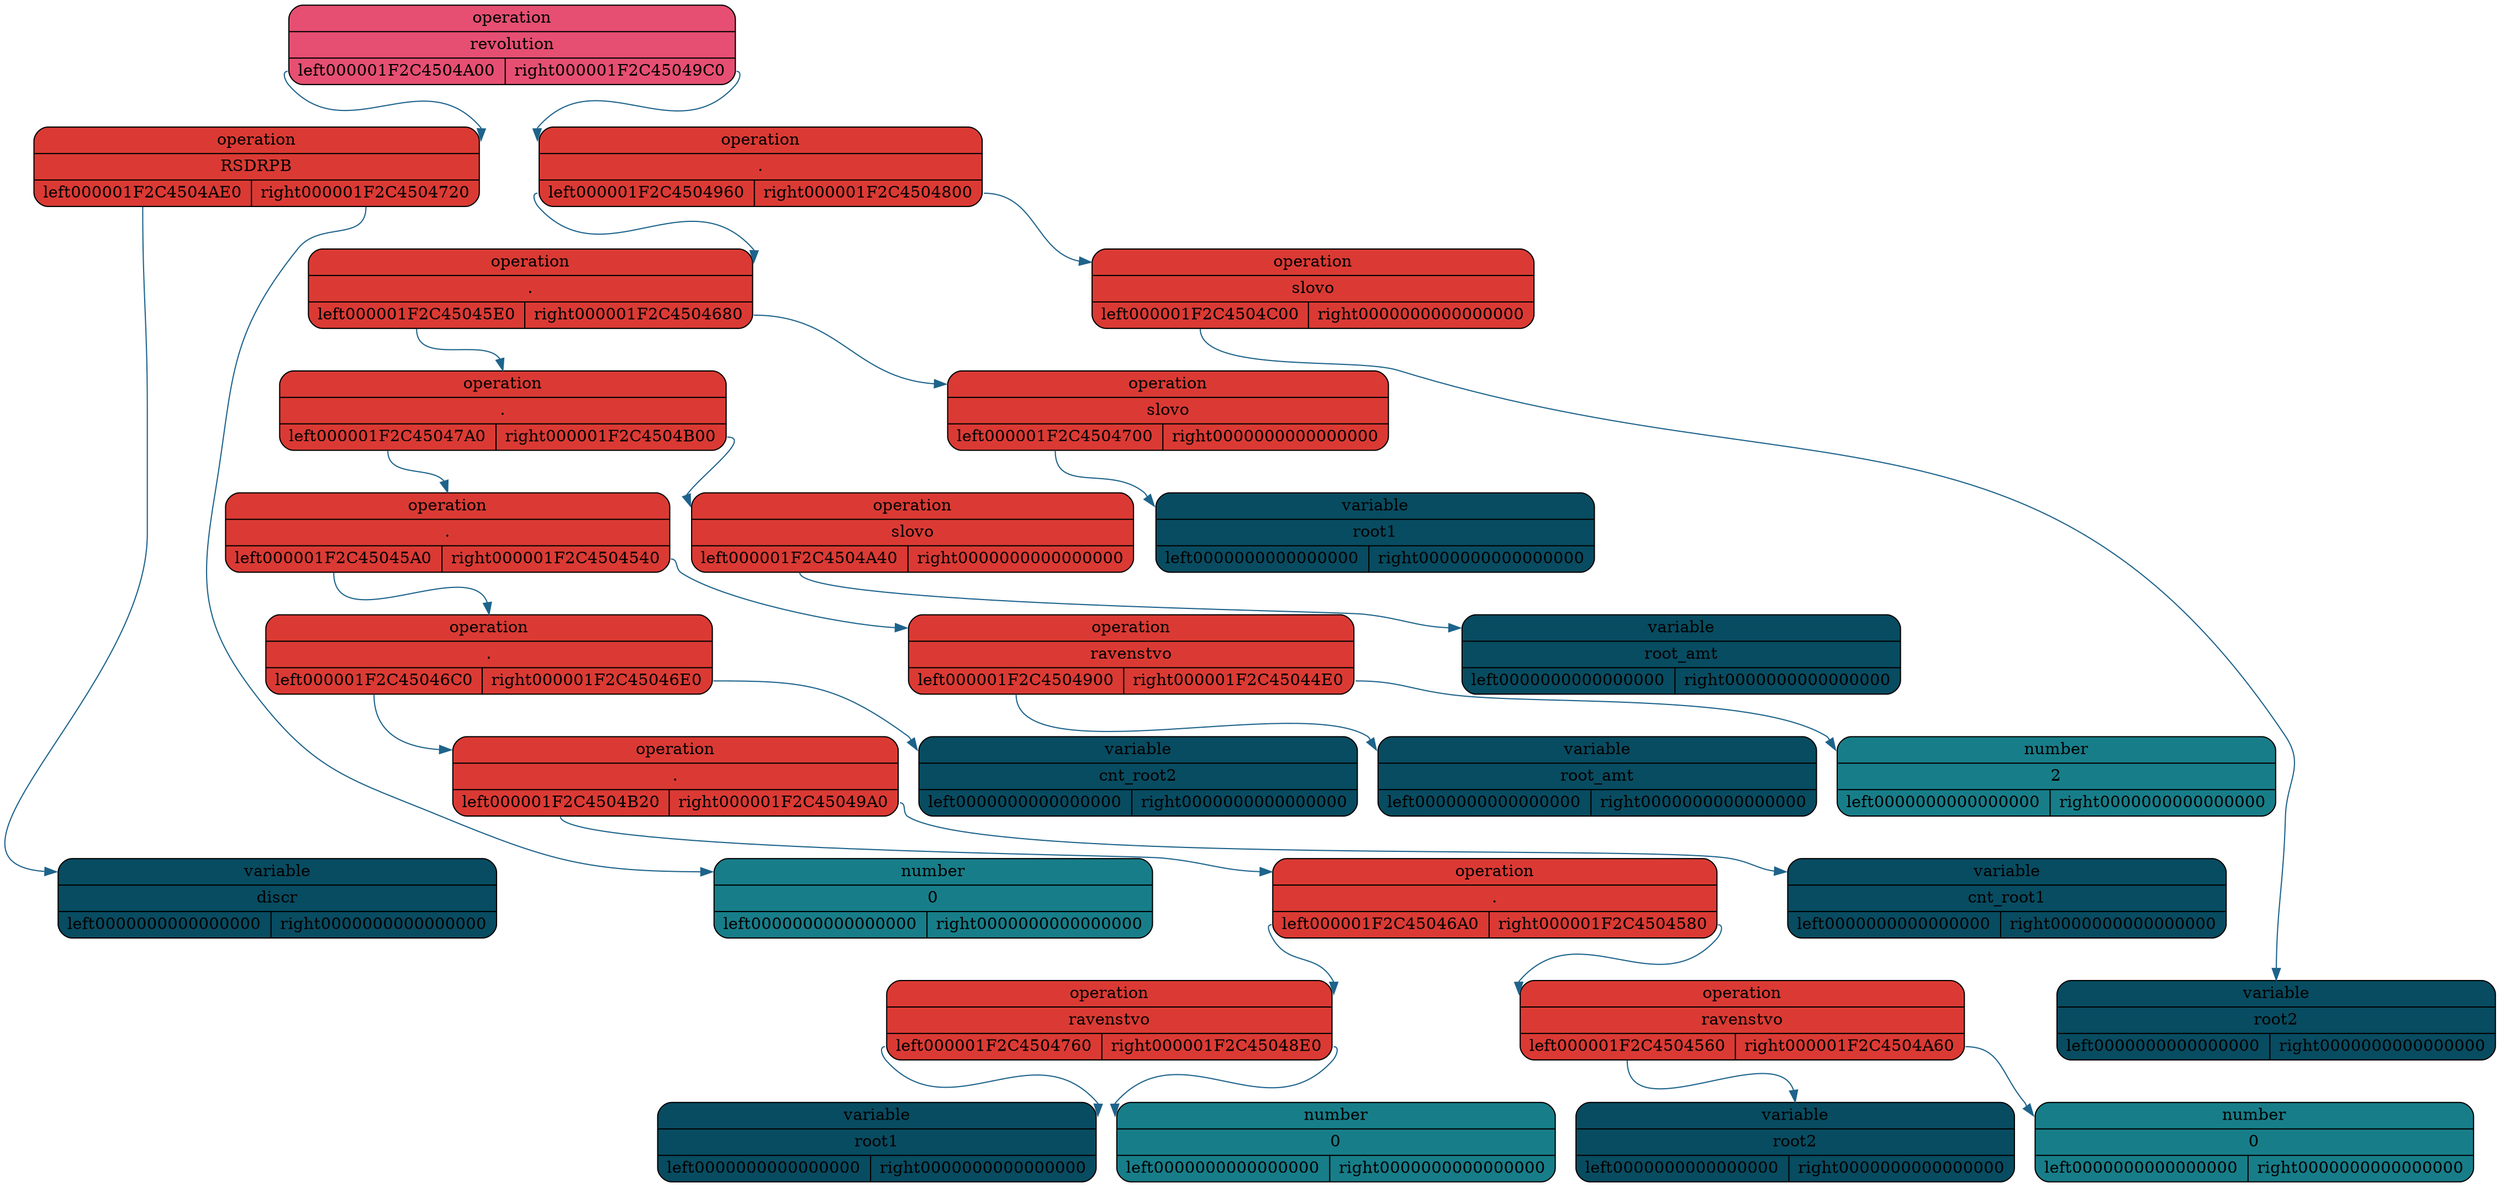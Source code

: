 digraph G
{
	node [shape = Mrecord; fillcolor = "#9FDFDA";];
	node000001F2C4504620 [style = filled; fillcolor = "#E64F72"; label = "{<f0> operation | revolution  |{<f1> left000001F2C4504A00 | <f2> right000001F2C45049C0}} "];
	node000001F2C4504A00 [style = filled; fillcolor = "#DB3A34"; label = "{<f0> operation | RSDRPB  |{<f1> left000001F2C4504AE0 | <f2> right000001F2C4504720}} "];
	node000001F2C4504AE0 [style = filled; fillcolor = "#084C61"; label = "{<f0> variable | discr  |{<f1> left0000000000000000 | <f2> right0000000000000000}} "];
	node000001F2C4504720 [style = filled; fillcolor = "#177E89"; label = "{<f0> number | 0  |{<f1> left0000000000000000 | <f2> right0000000000000000}} "];
	node000001F2C45049C0 [style = filled; fillcolor = "#DB3A34"; label = "{<f0> operation | .  |{<f1> left000001F2C4504960 | <f2> right000001F2C4504800}} "];
	node000001F2C4504960 [style = filled; fillcolor = "#DB3A34"; label = "{<f0> operation | .  |{<f1> left000001F2C45045E0 | <f2> right000001F2C4504680}} "];
	node000001F2C45045E0 [style = filled; fillcolor = "#DB3A34"; label = "{<f0> operation | .  |{<f1> left000001F2C45047A0 | <f2> right000001F2C4504B00}} "];
	node000001F2C45047A0 [style = filled; fillcolor = "#DB3A34"; label = "{<f0> operation | .  |{<f1> left000001F2C45045A0 | <f2> right000001F2C4504540}} "];
	node000001F2C45045A0 [style = filled; fillcolor = "#DB3A34"; label = "{<f0> operation | .  |{<f1> left000001F2C45046C0 | <f2> right000001F2C45046E0}} "];
	node000001F2C45046C0 [style = filled; fillcolor = "#DB3A34"; label = "{<f0> operation | .  |{<f1> left000001F2C4504B20 | <f2> right000001F2C45049A0}} "];
	node000001F2C4504B20 [style = filled; fillcolor = "#DB3A34"; label = "{<f0> operation | .  |{<f1> left000001F2C45046A0 | <f2> right000001F2C4504580}} "];
	node000001F2C45046A0 [style = filled; fillcolor = "#DB3A34"; label = "{<f0> operation | ravenstvo  |{<f1> left000001F2C4504760 | <f2> right000001F2C45048E0}} "];
	node000001F2C4504760 [style = filled; fillcolor = "#084C61"; label = "{<f0> variable | root1  |{<f1> left0000000000000000 | <f2> right0000000000000000}} "];
	node000001F2C45048E0 [style = filled; fillcolor = "#177E89"; label = "{<f0> number | 0  |{<f1> left0000000000000000 | <f2> right0000000000000000}} "];
	node000001F2C4504580 [style = filled; fillcolor = "#DB3A34"; label = "{<f0> operation | ravenstvo  |{<f1> left000001F2C4504560 | <f2> right000001F2C4504A60}} "];
	node000001F2C4504560 [style = filled; fillcolor = "#084C61"; label = "{<f0> variable | root2  |{<f1> left0000000000000000 | <f2> right0000000000000000}} "];
	node000001F2C4504A60 [style = filled; fillcolor = "#177E89"; label = "{<f0> number | 0  |{<f1> left0000000000000000 | <f2> right0000000000000000}} "];
	node000001F2C45049A0 [style = filled; fillcolor = "#084C61"; label = "{<f0> variable | cnt_root1  |{<f1> left0000000000000000 | <f2> right0000000000000000}} "];
	node000001F2C45046E0 [style = filled; fillcolor = "#084C61"; label = "{<f0> variable | cnt_root2  |{<f1> left0000000000000000 | <f2> right0000000000000000}} "];
	node000001F2C4504540 [style = filled; fillcolor = "#DB3A34"; label = "{<f0> operation | ravenstvo  |{<f1> left000001F2C4504900 | <f2> right000001F2C45044E0}} "];
	node000001F2C4504900 [style = filled; fillcolor = "#084C61"; label = "{<f0> variable | root_amt  |{<f1> left0000000000000000 | <f2> right0000000000000000}} "];
	node000001F2C45044E0 [style = filled; fillcolor = "#177E89"; label = "{<f0> number | 2  |{<f1> left0000000000000000 | <f2> right0000000000000000}} "];
	node000001F2C4504B00 [style = filled; fillcolor = "#DB3A34"; label = "{<f0> operation | slovo  |{<f1> left000001F2C4504A40 | <f2> right0000000000000000}} "];
	node000001F2C4504A40 [style = filled; fillcolor = "#084C61"; label = "{<f0> variable | root_amt  |{<f1> left0000000000000000 | <f2> right0000000000000000}} "];
	node000001F2C4504680 [style = filled; fillcolor = "#DB3A34"; label = "{<f0> operation | slovo  |{<f1> left000001F2C4504700 | <f2> right0000000000000000}} "];
	node000001F2C4504700 [style = filled; fillcolor = "#084C61"; label = "{<f0> variable | root1  |{<f1> left0000000000000000 | <f2> right0000000000000000}} "];
	node000001F2C4504800 [style = filled; fillcolor = "#DB3A34"; label = "{<f0> operation | slovo  |{<f1> left000001F2C4504C00 | <f2> right0000000000000000}} "];
	node000001F2C4504C00 [style = filled; fillcolor = "#084C61"; label = "{<f0> variable | root2  |{<f1> left0000000000000000 | <f2> right0000000000000000}} "];

	{rank = same; node000001F2C4504A00; node000001F2C45049C0}
	node000001F2C4504620:<f1> -> node000001F2C4504A00:<f0> [weight = 0.15; color = "#1D638B";];
	{rank = same; node000001F2C4504AE0; node000001F2C4504720}
	node000001F2C4504A00:<f1> -> node000001F2C4504AE0:<f0> [weight = 0.15; color = "#1D638B";];
	node000001F2C4504A00:<f2> -> node000001F2C4504720:<f0> [weight = 0.15; color = "#1D638B";];
	node000001F2C4504620:<f2> -> node000001F2C45049C0:<f0> [weight = 0.15; color = "#1D638B";];
	{rank = same; node000001F2C4504960; node000001F2C4504800}
	node000001F2C45049C0:<f1> -> node000001F2C4504960:<f0> [weight = 0.15; color = "#1D638B";];
	{rank = same; node000001F2C45045E0; node000001F2C4504680}
	node000001F2C4504960:<f1> -> node000001F2C45045E0:<f0> [weight = 0.15; color = "#1D638B";];
	{rank = same; node000001F2C45047A0; node000001F2C4504B00}
	node000001F2C45045E0:<f1> -> node000001F2C45047A0:<f0> [weight = 0.15; color = "#1D638B";];
	{rank = same; node000001F2C45045A0; node000001F2C4504540}
	node000001F2C45047A0:<f1> -> node000001F2C45045A0:<f0> [weight = 0.15; color = "#1D638B";];
	{rank = same; node000001F2C45046C0; node000001F2C45046E0}
	node000001F2C45045A0:<f1> -> node000001F2C45046C0:<f0> [weight = 0.15; color = "#1D638B";];
	{rank = same; node000001F2C4504B20; node000001F2C45049A0}
	node000001F2C45046C0:<f1> -> node000001F2C4504B20:<f0> [weight = 0.15; color = "#1D638B";];
	{rank = same; node000001F2C45046A0; node000001F2C4504580}
	node000001F2C4504B20:<f1> -> node000001F2C45046A0:<f0> [weight = 0.15; color = "#1D638B";];
	{rank = same; node000001F2C4504760; node000001F2C45048E0}
	node000001F2C45046A0:<f1> -> node000001F2C4504760:<f0> [weight = 0.15; color = "#1D638B";];
	node000001F2C45046A0:<f2> -> node000001F2C45048E0:<f0> [weight = 0.15; color = "#1D638B";];
	node000001F2C4504B20:<f2> -> node000001F2C4504580:<f0> [weight = 0.15; color = "#1D638B";];
	{rank = same; node000001F2C4504560; node000001F2C4504A60}
	node000001F2C4504580:<f1> -> node000001F2C4504560:<f0> [weight = 0.15; color = "#1D638B";];
	node000001F2C4504580:<f2> -> node000001F2C4504A60:<f0> [weight = 0.15; color = "#1D638B";];
	node000001F2C45046C0:<f2> -> node000001F2C45049A0:<f0> [weight = 0.15; color = "#1D638B";];
	node000001F2C45045A0:<f2> -> node000001F2C45046E0:<f0> [weight = 0.15; color = "#1D638B";];
	node000001F2C45047A0:<f2> -> node000001F2C4504540:<f0> [weight = 0.15; color = "#1D638B";];
	{rank = same; node000001F2C4504900; node000001F2C45044E0}
	node000001F2C4504540:<f1> -> node000001F2C4504900:<f0> [weight = 0.15; color = "#1D638B";];
	node000001F2C4504540:<f2> -> node000001F2C45044E0:<f0> [weight = 0.15; color = "#1D638B";];
	node000001F2C45045E0:<f2> -> node000001F2C4504B00:<f0> [weight = 0.15; color = "#1D638B";];
	node000001F2C4504B00:<f1> -> node000001F2C4504A40:<f0> [weight = 0.15; color = "#1D638B";];
	node000001F2C4504960:<f2> -> node000001F2C4504680:<f0> [weight = 0.15; color = "#1D638B";];
	node000001F2C4504680:<f1> -> node000001F2C4504700:<f0> [weight = 0.15; color = "#1D638B";];
	node000001F2C45049C0:<f2> -> node000001F2C4504800:<f0> [weight = 0.15; color = "#1D638B";];
	node000001F2C4504800:<f1> -> node000001F2C4504C00:<f0> [weight = 0.15; color = "#1D638B";];

}
                                                                                                                                                                                                                                                                                                                                                                                                                                                                                                                                                                                                                                                                                                                                                                                                                                                                                                                                                                                                                                                                                                                                                                                                                                                                                                                                                                                                                                                                                                                                                                                                                                                                                                                                                                                                                                                                                                                                                                                                                                                                                                                                                                                                                                                                                                                                                                                         